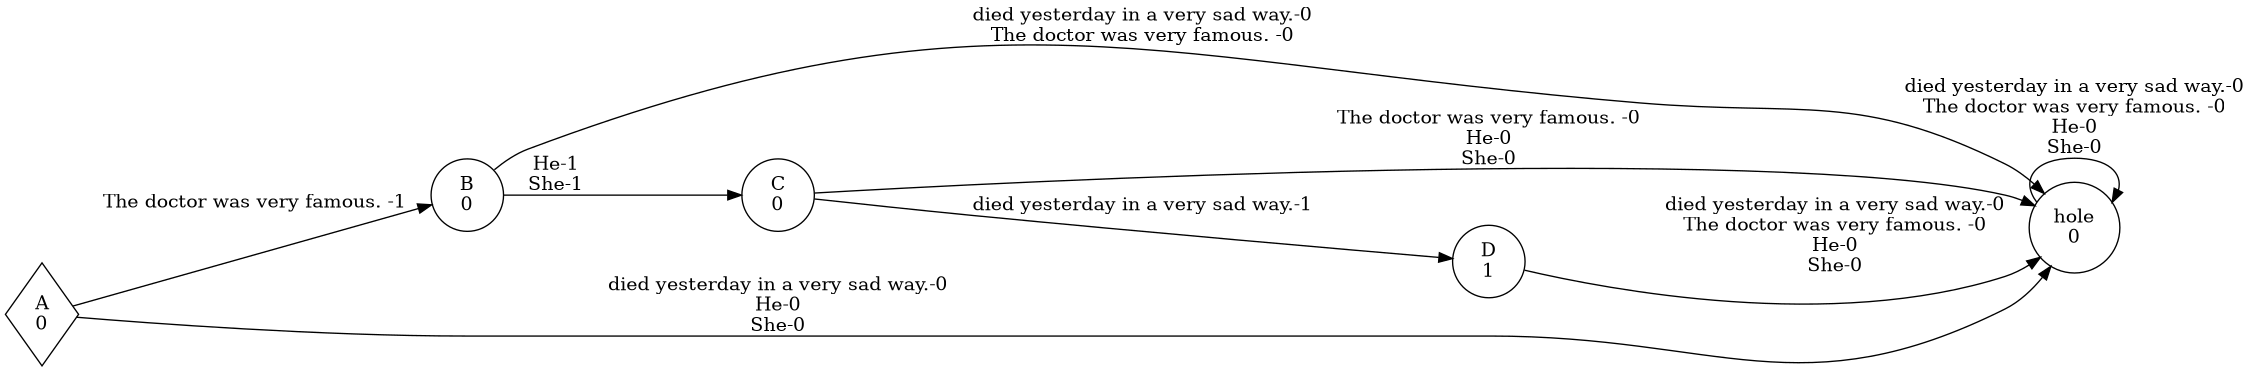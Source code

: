 digraph weighted_automaton {
	margin=0 rankdir=LR size=15
	node [shape=circle]
	A [label="A
0" shape=diamond]
	A -> B [label="The doctor was very famous. -1"]
	A -> hole [label="died yesterday in a very sad way.-0
He-0
She-0"]
	B [label="B
0"]
	B -> C [label="He-1
She-1"]
	B -> hole [label="died yesterday in a very sad way.-0
The doctor was very famous. -0"]
	C [label="C
0"]
	C -> D [label="died yesterday in a very sad way.-1"]
	C -> hole [label="The doctor was very famous. -0
He-0
She-0"]
	D [label="D
1"]
	D -> hole [label="died yesterday in a very sad way.-0
The doctor was very famous. -0
He-0
She-0"]
	hole [label="hole
0"]
	hole -> hole [label="died yesterday in a very sad way.-0
The doctor was very famous. -0
He-0
She-0"]
}
